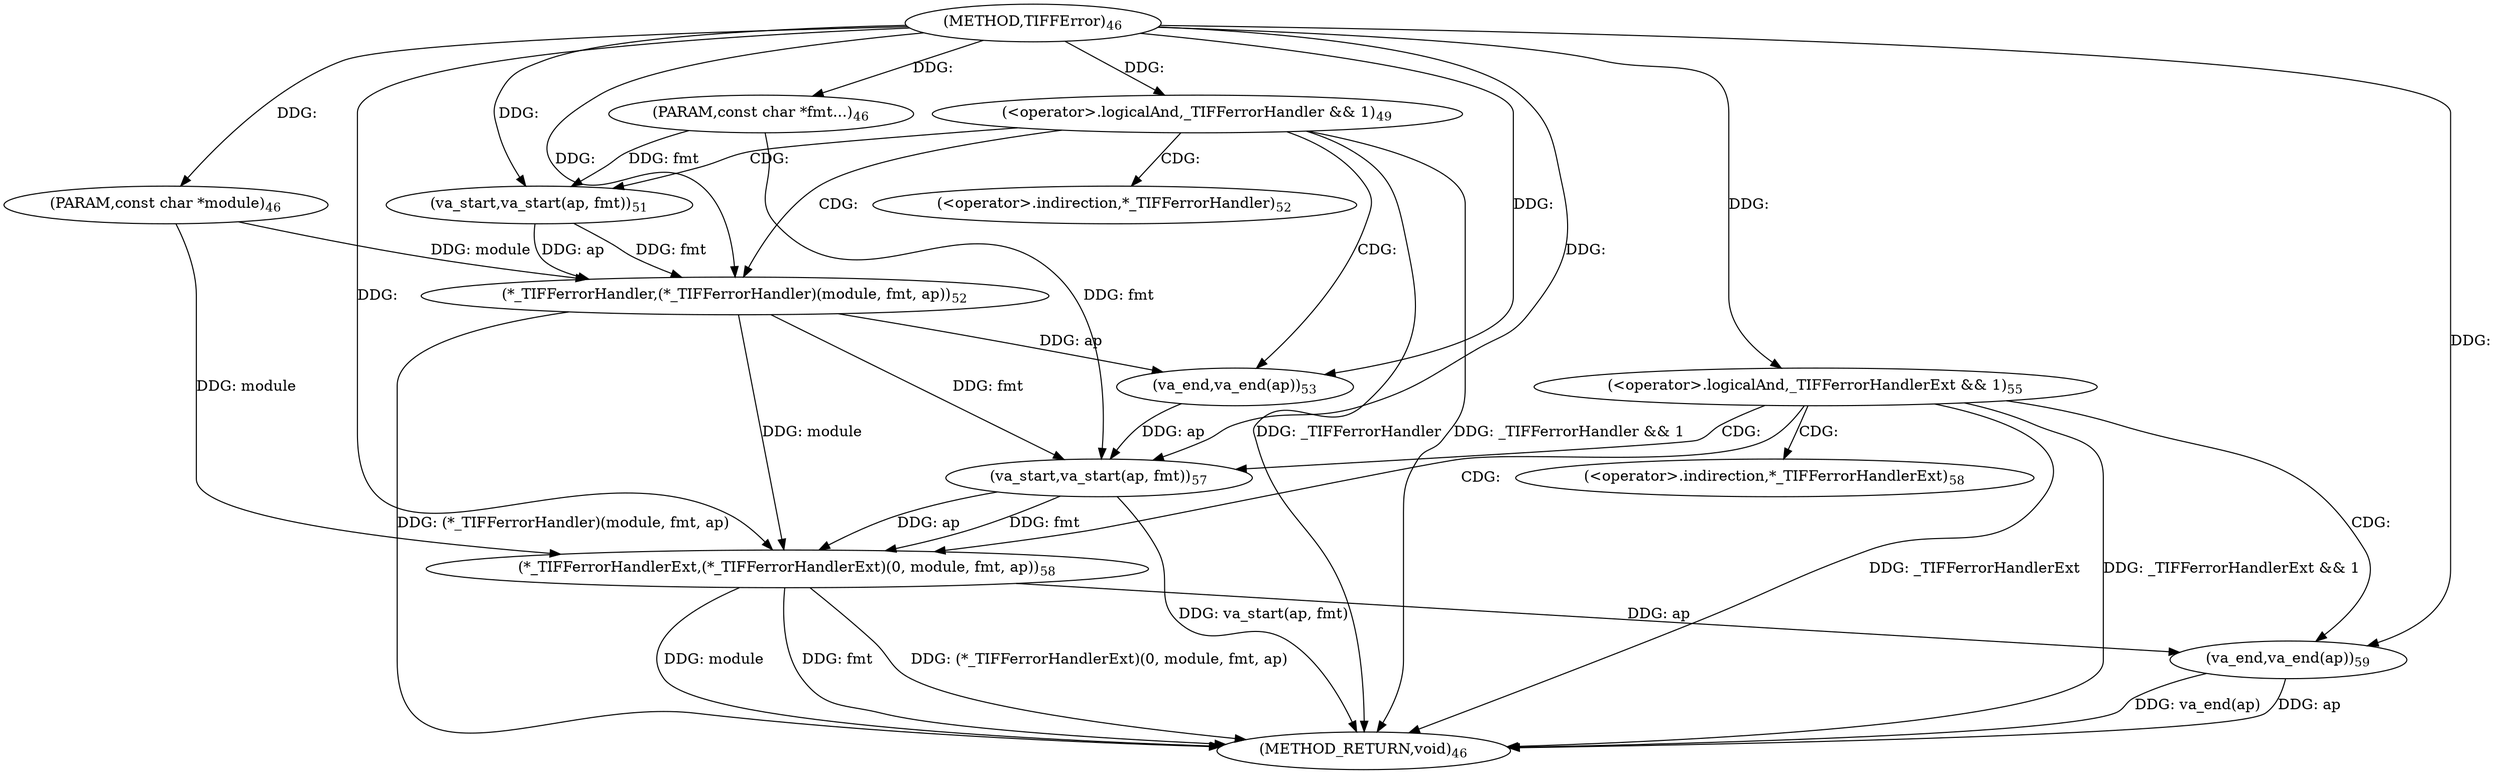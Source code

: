 digraph "TIFFError" {  
"10673" [label = <(METHOD,TIFFError)<SUB>46</SUB>> ]
"10711" [label = <(METHOD_RETURN,void)<SUB>46</SUB>> ]
"10674" [label = <(PARAM,const char *module)<SUB>46</SUB>> ]
"10675" [label = <(PARAM,const char *fmt...)<SUB>46</SUB>> ]
"10679" [label = <(&lt;operator&gt;.logicalAnd,_TIFFerrorHandler &amp;&amp; 1)<SUB>49</SUB>> ]
"10695" [label = <(&lt;operator&gt;.logicalAnd,_TIFFerrorHandlerExt &amp;&amp; 1)<SUB>55</SUB>> ]
"10683" [label = <(va_start,va_start(ap, fmt))<SUB>51</SUB>> ]
"10686" [label = <(*_TIFFerrorHandler,(*_TIFFerrorHandler)(module, fmt, ap))<SUB>52</SUB>> ]
"10692" [label = <(va_end,va_end(ap))<SUB>53</SUB>> ]
"10699" [label = <(va_start,va_start(ap, fmt))<SUB>57</SUB>> ]
"10702" [label = <(*_TIFFerrorHandlerExt,(*_TIFFerrorHandlerExt)(0, module, fmt, ap))<SUB>58</SUB>> ]
"10709" [label = <(va_end,va_end(ap))<SUB>59</SUB>> ]
"10687" [label = <(&lt;operator&gt;.indirection,*_TIFFerrorHandler)<SUB>52</SUB>> ]
"10703" [label = <(&lt;operator&gt;.indirection,*_TIFFerrorHandlerExt)<SUB>58</SUB>> ]
  "10679" -> "10711"  [ label = "DDG: _TIFFerrorHandler"] 
  "10679" -> "10711"  [ label = "DDG: _TIFFerrorHandler &amp;&amp; 1"] 
  "10686" -> "10711"  [ label = "DDG: (*_TIFFerrorHandler)(module, fmt, ap)"] 
  "10695" -> "10711"  [ label = "DDG: _TIFFerrorHandlerExt"] 
  "10695" -> "10711"  [ label = "DDG: _TIFFerrorHandlerExt &amp;&amp; 1"] 
  "10699" -> "10711"  [ label = "DDG: va_start(ap, fmt)"] 
  "10702" -> "10711"  [ label = "DDG: module"] 
  "10702" -> "10711"  [ label = "DDG: fmt"] 
  "10702" -> "10711"  [ label = "DDG: (*_TIFFerrorHandlerExt)(0, module, fmt, ap)"] 
  "10709" -> "10711"  [ label = "DDG: ap"] 
  "10709" -> "10711"  [ label = "DDG: va_end(ap)"] 
  "10673" -> "10674"  [ label = "DDG: "] 
  "10673" -> "10675"  [ label = "DDG: "] 
  "10673" -> "10679"  [ label = "DDG: "] 
  "10673" -> "10695"  [ label = "DDG: "] 
  "10673" -> "10683"  [ label = "DDG: "] 
  "10675" -> "10683"  [ label = "DDG: fmt"] 
  "10674" -> "10686"  [ label = "DDG: module"] 
  "10673" -> "10686"  [ label = "DDG: "] 
  "10683" -> "10686"  [ label = "DDG: fmt"] 
  "10683" -> "10686"  [ label = "DDG: ap"] 
  "10686" -> "10692"  [ label = "DDG: ap"] 
  "10673" -> "10692"  [ label = "DDG: "] 
  "10692" -> "10699"  [ label = "DDG: ap"] 
  "10673" -> "10699"  [ label = "DDG: "] 
  "10686" -> "10699"  [ label = "DDG: fmt"] 
  "10675" -> "10699"  [ label = "DDG: fmt"] 
  "10673" -> "10702"  [ label = "DDG: "] 
  "10686" -> "10702"  [ label = "DDG: module"] 
  "10674" -> "10702"  [ label = "DDG: module"] 
  "10699" -> "10702"  [ label = "DDG: fmt"] 
  "10699" -> "10702"  [ label = "DDG: ap"] 
  "10702" -> "10709"  [ label = "DDG: ap"] 
  "10673" -> "10709"  [ label = "DDG: "] 
  "10679" -> "10692"  [ label = "CDG: "] 
  "10679" -> "10683"  [ label = "CDG: "] 
  "10679" -> "10687"  [ label = "CDG: "] 
  "10679" -> "10686"  [ label = "CDG: "] 
  "10695" -> "10709"  [ label = "CDG: "] 
  "10695" -> "10702"  [ label = "CDG: "] 
  "10695" -> "10703"  [ label = "CDG: "] 
  "10695" -> "10699"  [ label = "CDG: "] 
}
